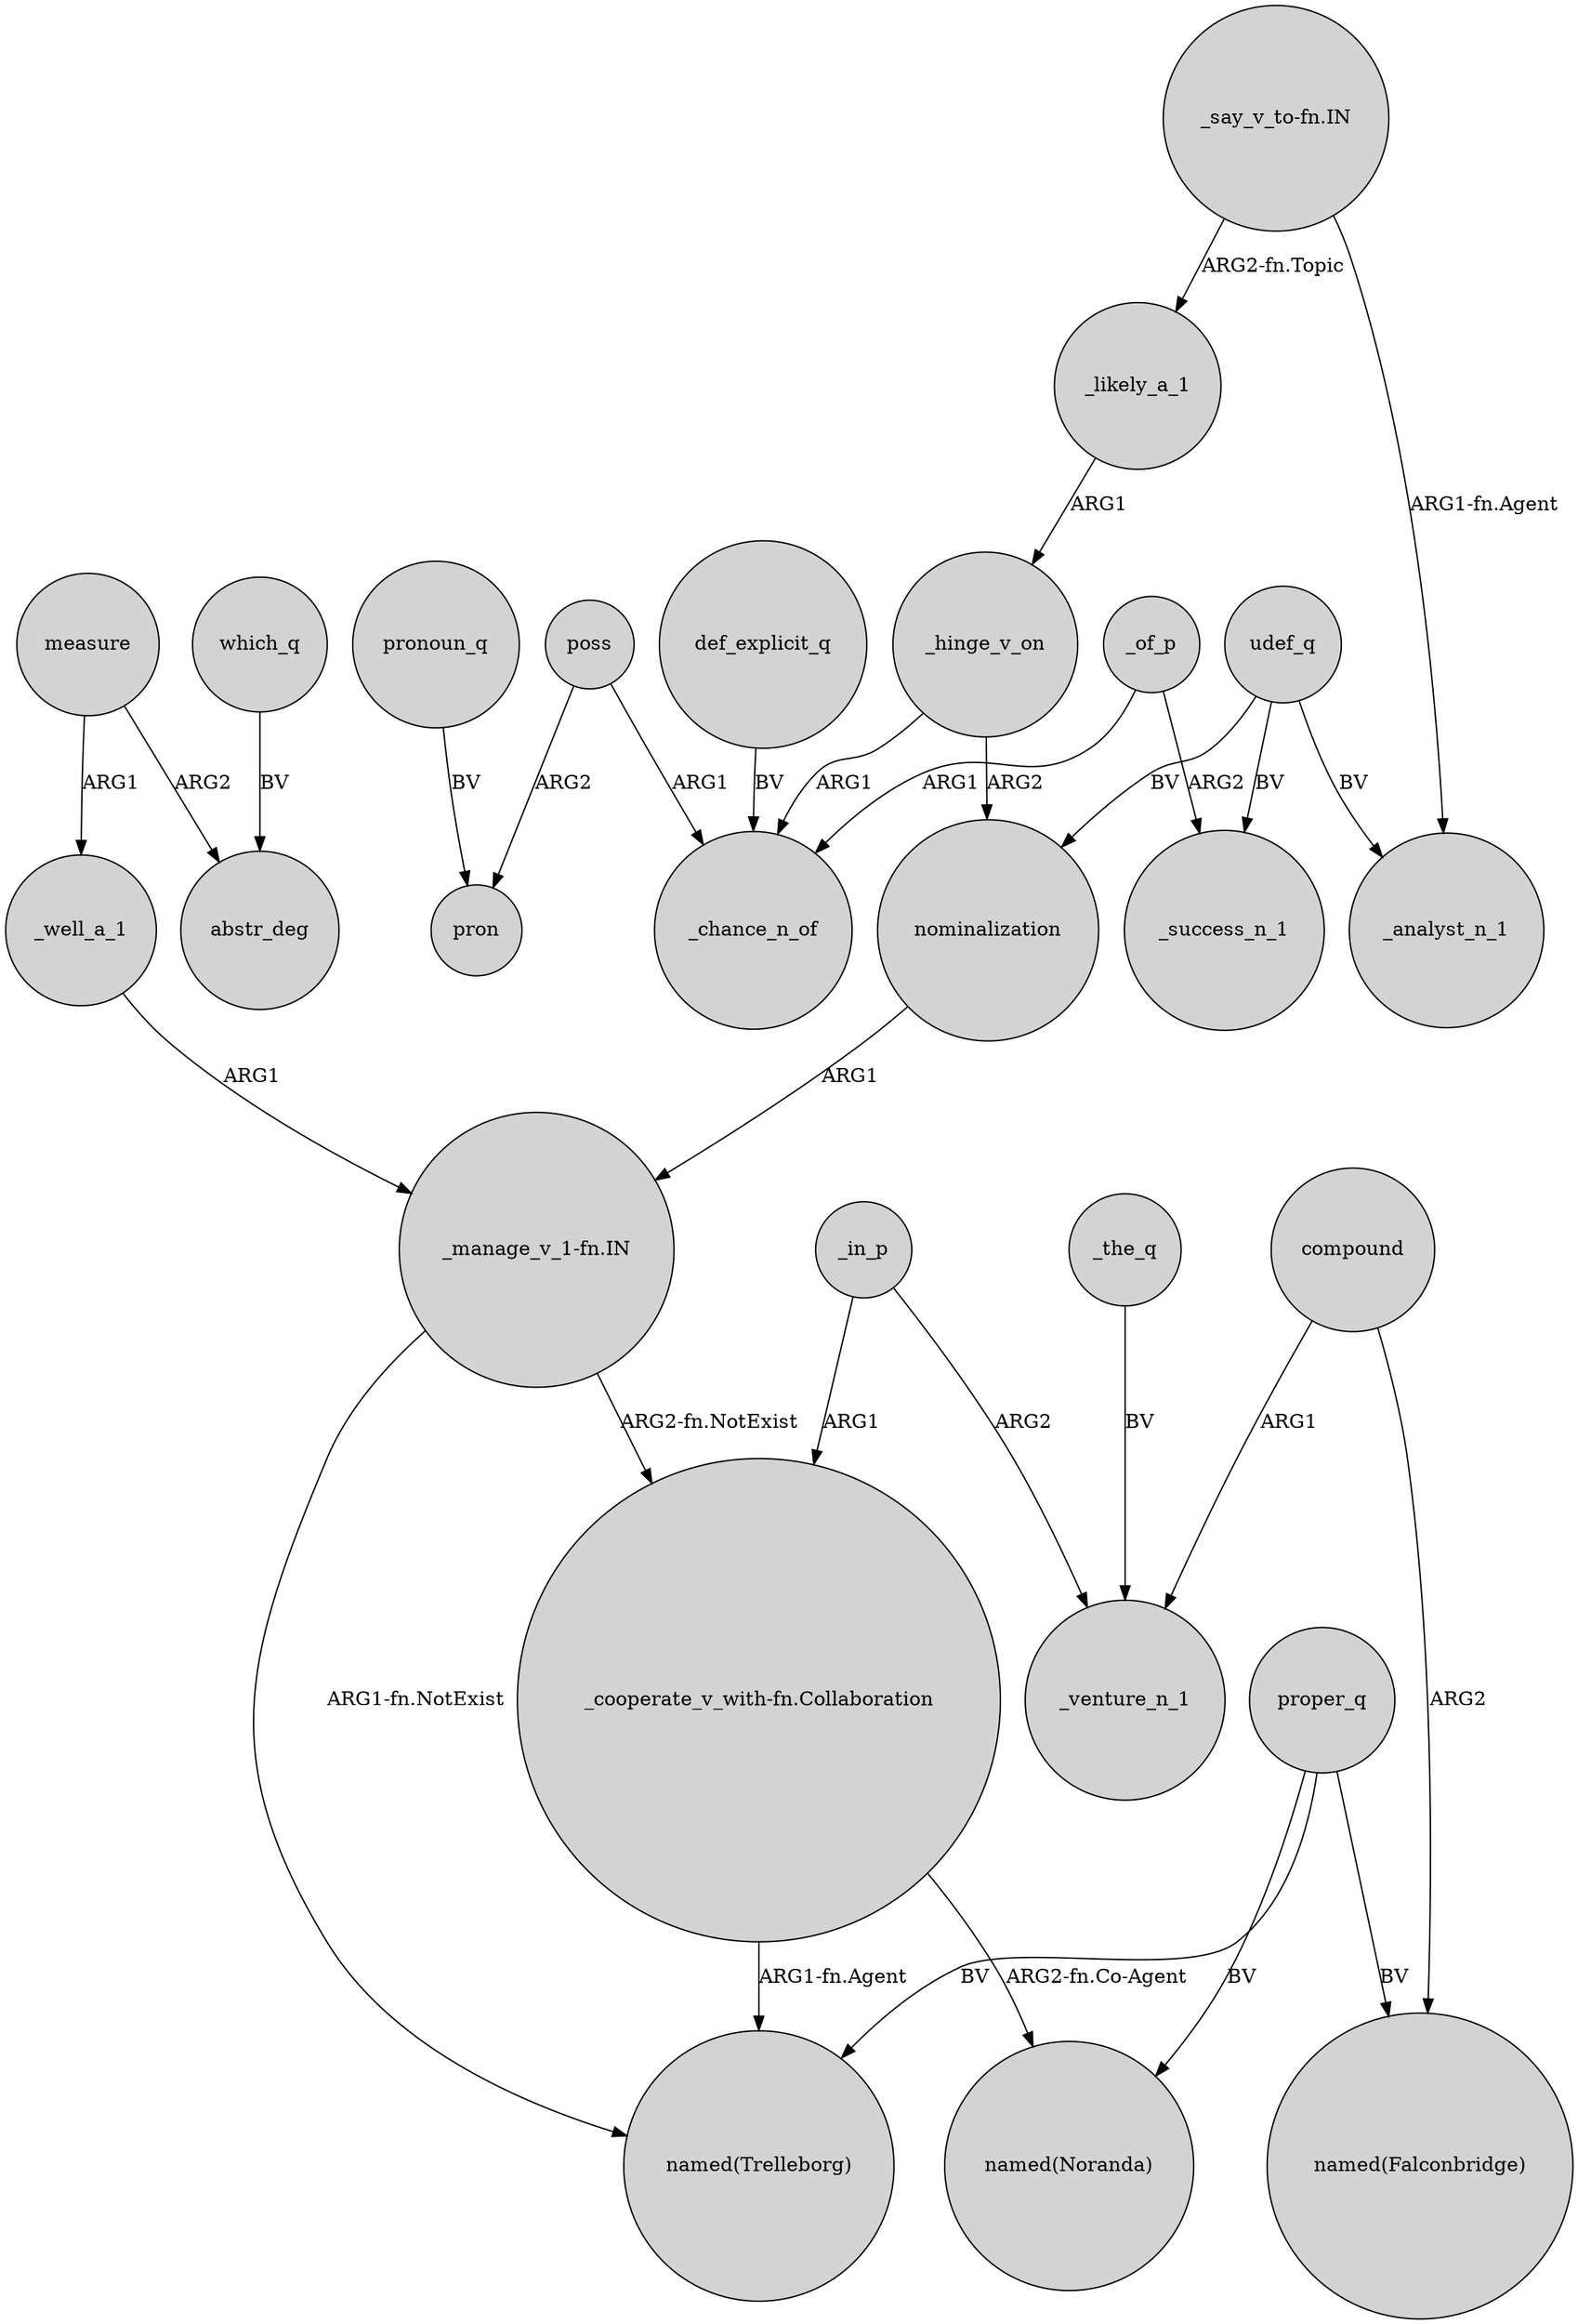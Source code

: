 digraph {
	node [shape=circle style=filled]
	measure -> _well_a_1 [label=ARG1]
	compound -> _venture_n_1 [label=ARG1]
	measure -> abstr_deg [label=ARG2]
	poss -> pron [label=ARG2]
	"_cooperate_v_with-fn.Collaboration" -> "named(Noranda)" [label="ARG2-fn.Co-Agent"]
	proper_q -> "named(Falconbridge)" [label=BV]
	compound -> "named(Falconbridge)" [label=ARG2]
	"_manage_v_1-fn.IN" -> "_cooperate_v_with-fn.Collaboration" [label="ARG2-fn.NotExist"]
	_of_p -> _success_n_1 [label=ARG2]
	"_manage_v_1-fn.IN" -> "named(Trelleborg)" [label="ARG1-fn.NotExist"]
	nominalization -> "_manage_v_1-fn.IN" [label=ARG1]
	_hinge_v_on -> nominalization [label=ARG2]
	_hinge_v_on -> _chance_n_of [label=ARG1]
	udef_q -> _success_n_1 [label=BV]
	pronoun_q -> pron [label=BV]
	_likely_a_1 -> _hinge_v_on [label=ARG1]
	poss -> _chance_n_of [label=ARG1]
	"_say_v_to-fn.IN" -> _analyst_n_1 [label="ARG1-fn.Agent"]
	_of_p -> _chance_n_of [label=ARG1]
	_in_p -> "_cooperate_v_with-fn.Collaboration" [label=ARG1]
	def_explicit_q -> _chance_n_of [label=BV]
	which_q -> abstr_deg [label=BV]
	_the_q -> _venture_n_1 [label=BV]
	udef_q -> nominalization [label=BV]
	proper_q -> "named(Noranda)" [label=BV]
	"_say_v_to-fn.IN" -> _likely_a_1 [label="ARG2-fn.Topic"]
	proper_q -> "named(Trelleborg)" [label=BV]
	"_cooperate_v_with-fn.Collaboration" -> "named(Trelleborg)" [label="ARG1-fn.Agent"]
	_well_a_1 -> "_manage_v_1-fn.IN" [label=ARG1]
	udef_q -> _analyst_n_1 [label=BV]
	_in_p -> _venture_n_1 [label=ARG2]
}

